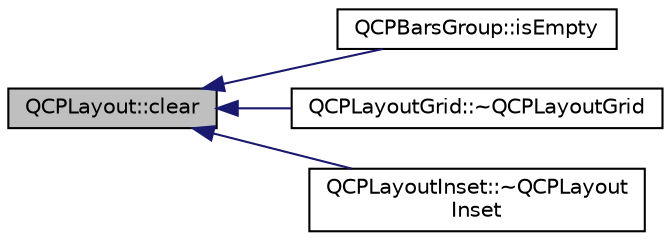 digraph "QCPLayout::clear"
{
  edge [fontname="Helvetica",fontsize="10",labelfontname="Helvetica",labelfontsize="10"];
  node [fontname="Helvetica",fontsize="10",shape=record];
  rankdir="LR";
  Node16 [label="QCPLayout::clear",height=0.2,width=0.4,color="black", fillcolor="grey75", style="filled", fontcolor="black"];
  Node16 -> Node17 [dir="back",color="midnightblue",fontsize="10",style="solid",fontname="Helvetica"];
  Node17 [label="QCPBarsGroup::isEmpty",height=0.2,width=0.4,color="black", fillcolor="white", style="filled",URL="$class_q_c_p_bars_group.html#aac959e79e852e8ef9aea6e0449ad000a"];
  Node16 -> Node18 [dir="back",color="midnightblue",fontsize="10",style="solid",fontname="Helvetica"];
  Node18 [label="QCPLayoutGrid::~QCPLayoutGrid",height=0.2,width=0.4,color="black", fillcolor="white", style="filled",URL="$class_q_c_p_layout_grid.html#af859f4a4db693a21056a9e615f6c4a90"];
  Node16 -> Node19 [dir="back",color="midnightblue",fontsize="10",style="solid",fontname="Helvetica"];
  Node19 [label="QCPLayoutInset::~QCPLayout\lInset",height=0.2,width=0.4,color="black", fillcolor="white", style="filled",URL="$class_q_c_p_layout_inset.html#a7d0e5647b2e92df92abab532441db112"];
}
